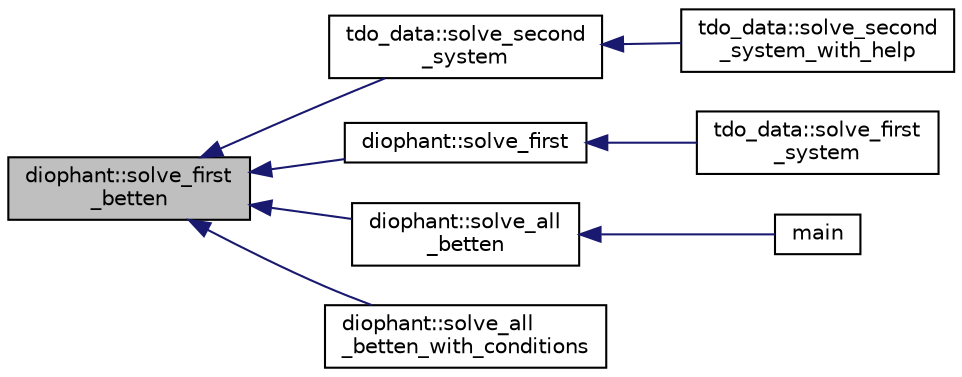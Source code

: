 digraph "diophant::solve_first_betten"
{
  edge [fontname="Helvetica",fontsize="10",labelfontname="Helvetica",labelfontsize="10"];
  node [fontname="Helvetica",fontsize="10",shape=record];
  rankdir="LR";
  Node745 [label="diophant::solve_first\l_betten",height=0.2,width=0.4,color="black", fillcolor="grey75", style="filled", fontcolor="black"];
  Node745 -> Node746 [dir="back",color="midnightblue",fontsize="10",style="solid",fontname="Helvetica"];
  Node746 [label="tdo_data::solve_second\l_system",height=0.2,width=0.4,color="black", fillcolor="white", style="filled",URL="$dc/d0d/classtdo__data.html#af722419adafb1c21a5f2a5b9fbadb0e3"];
  Node746 -> Node747 [dir="back",color="midnightblue",fontsize="10",style="solid",fontname="Helvetica"];
  Node747 [label="tdo_data::solve_second\l_system_with_help",height=0.2,width=0.4,color="black", fillcolor="white", style="filled",URL="$dc/d0d/classtdo__data.html#a3586a50dcb7a01843a2aa3a4f5a8c35d"];
  Node745 -> Node748 [dir="back",color="midnightblue",fontsize="10",style="solid",fontname="Helvetica"];
  Node748 [label="diophant::solve_first",height=0.2,width=0.4,color="black", fillcolor="white", style="filled",URL="$d7/d9c/classdiophant.html#accea09665d6f34e067c8f73452ca4ec0"];
  Node748 -> Node749 [dir="back",color="midnightblue",fontsize="10",style="solid",fontname="Helvetica"];
  Node749 [label="tdo_data::solve_first\l_system",height=0.2,width=0.4,color="black", fillcolor="white", style="filled",URL="$dc/d0d/classtdo__data.html#aa62a57bd301396164352018141e4966e"];
  Node745 -> Node750 [dir="back",color="midnightblue",fontsize="10",style="solid",fontname="Helvetica"];
  Node750 [label="diophant::solve_all\l_betten",height=0.2,width=0.4,color="black", fillcolor="white", style="filled",URL="$d7/d9c/classdiophant.html#a76882d819ff1d009054e84c2d6c99e94"];
  Node750 -> Node751 [dir="back",color="midnightblue",fontsize="10",style="solid",fontname="Helvetica"];
  Node751 [label="main",height=0.2,width=0.4,color="black", fillcolor="white", style="filled",URL="$dc/dbc/solve__diophant_8_c.html#a3c04138a5bfe5d72780bb7e82a18e627"];
  Node745 -> Node752 [dir="back",color="midnightblue",fontsize="10",style="solid",fontname="Helvetica"];
  Node752 [label="diophant::solve_all\l_betten_with_conditions",height=0.2,width=0.4,color="black", fillcolor="white", style="filled",URL="$d7/d9c/classdiophant.html#a93690970610c6bad8d4a0cfbe7642826"];
}
